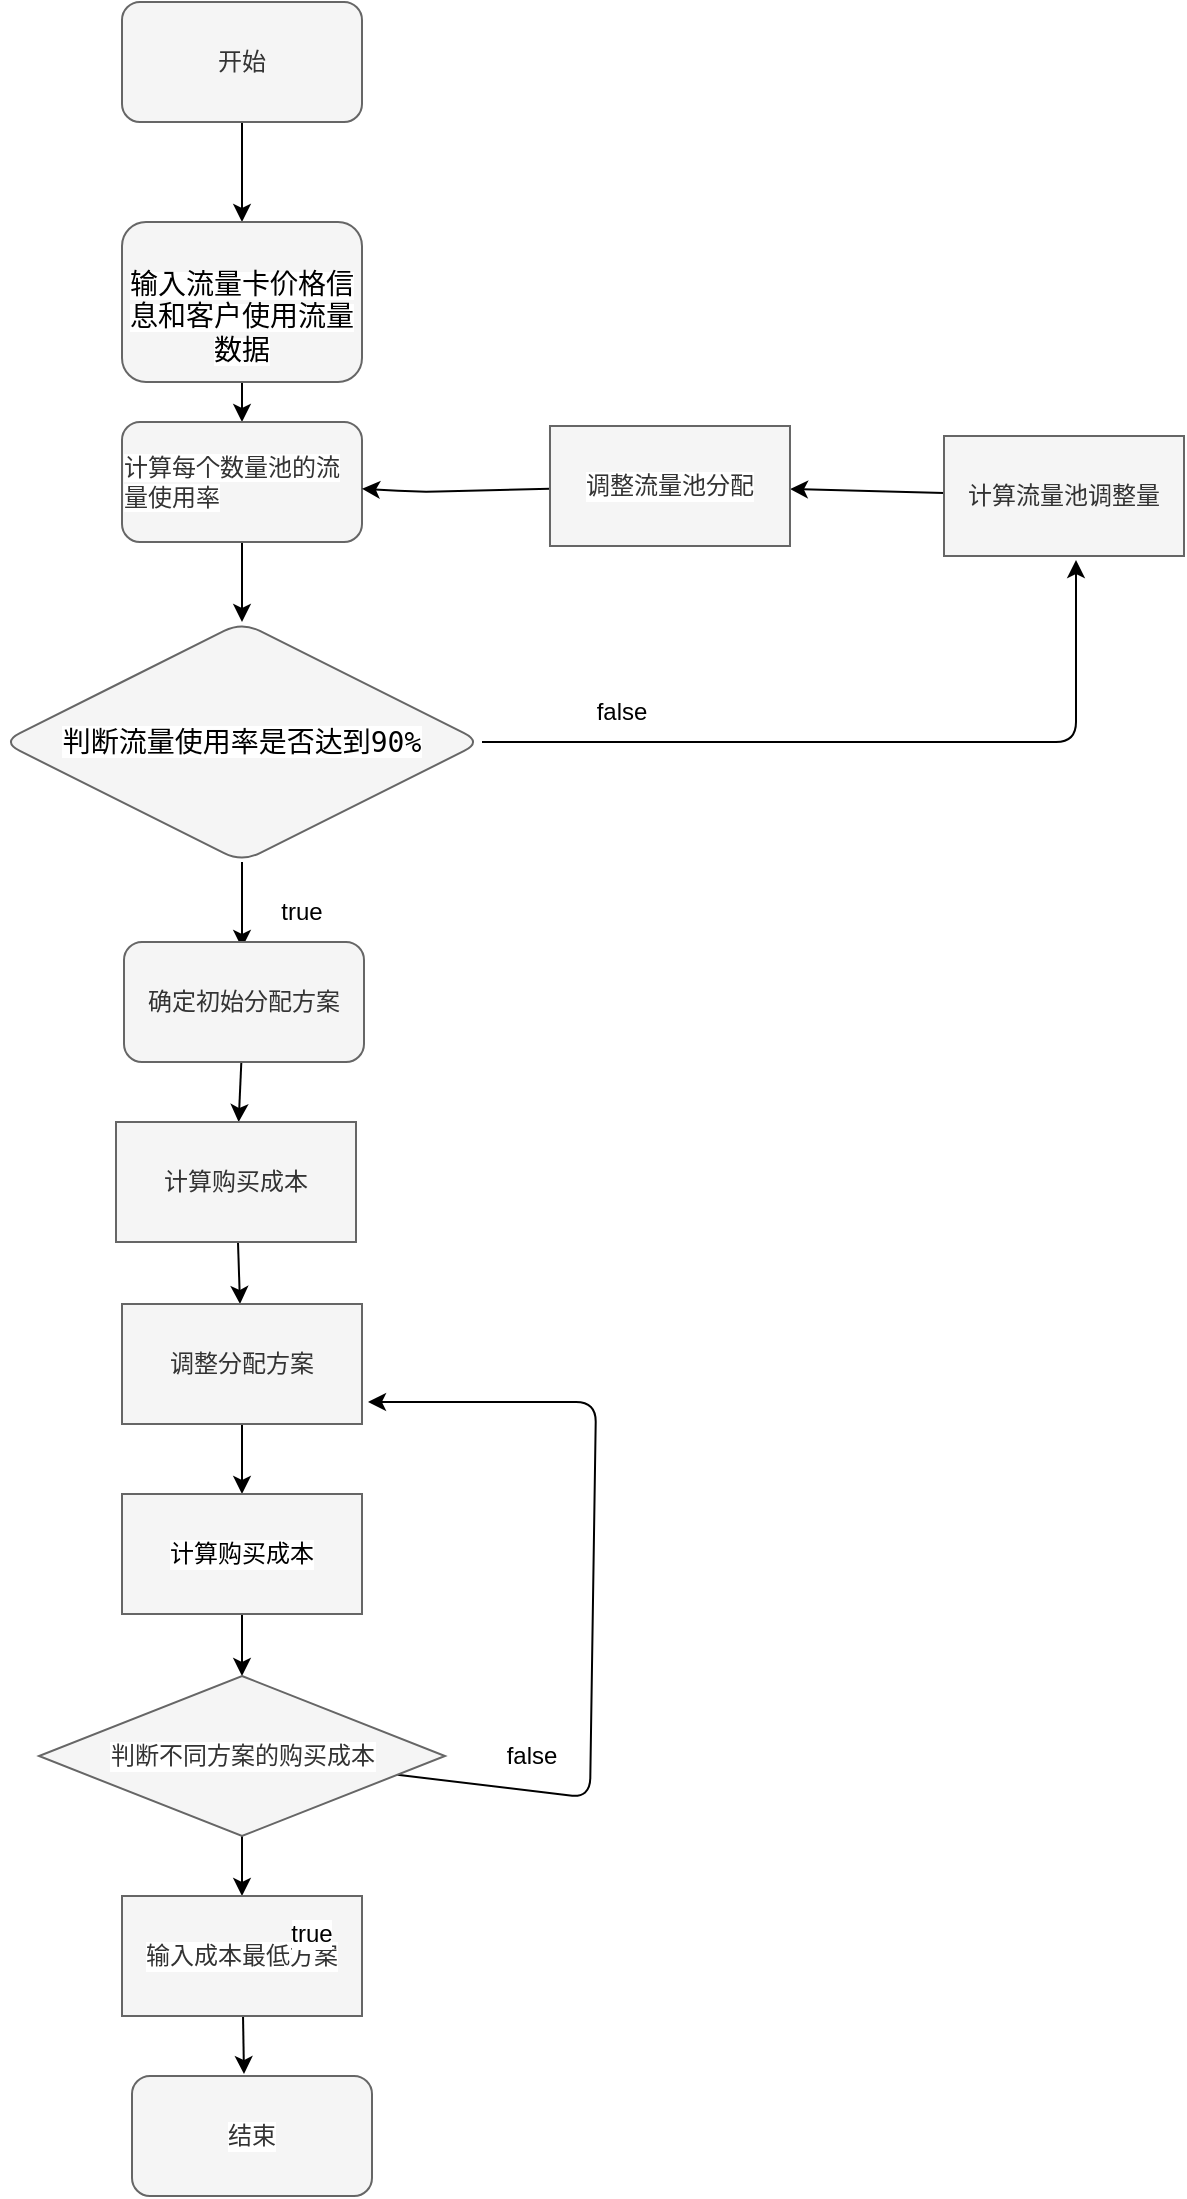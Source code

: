 <mxfile>
    <diagram id="cskcsn7dajxOAYgAKOuq" name="第 1 页">
        <mxGraphModel dx="2197" dy="1211" grid="0" gridSize="10" guides="1" tooltips="1" connect="1" arrows="1" fold="1" page="1" pageScale="1" pageWidth="1200" pageHeight="1600" background="#ffffff" math="0" shadow="0">
            <root>
                <mxCell id="0"/>
                <mxCell id="1" parent="0"/>
                <mxCell id="3" style="edgeStyle=none;html=1;strokeColor=#000000;" edge="1" parent="1" source="2" target="4">
                    <mxGeometry relative="1" as="geometry">
                        <mxPoint x="340" y="200" as="targetPoint"/>
                    </mxGeometry>
                </mxCell>
                <mxCell id="2" value="开始" style="rounded=1;whiteSpace=wrap;html=1;fillColor=#f5f5f5;fontColor=#333333;strokeColor=#666666;" vertex="1" parent="1">
                    <mxGeometry x="280" y="70" width="120" height="60" as="geometry"/>
                </mxCell>
                <mxCell id="5" style="edgeStyle=none;html=1;strokeColor=#000000;" edge="1" parent="1" source="4" target="6">
                    <mxGeometry relative="1" as="geometry">
                        <mxPoint x="340" y="310" as="targetPoint"/>
                    </mxGeometry>
                </mxCell>
                <mxCell id="4" value="&lt;span style=&quot;background-color: rgb(255, 255, 255);&quot;&gt;&lt;font color=&quot;#000000&quot;&gt;&lt;br&gt;&lt;span style=&quot;font-family: &amp;quot;Söhne Mono&amp;quot;, Monaco, &amp;quot;Andale Mono&amp;quot;, &amp;quot;Ubuntu Mono&amp;quot;, monospace; font-size: 14px; font-style: normal; font-variant-ligatures: normal; font-variant-caps: normal; font-weight: 400; letter-spacing: normal; orphans: 2; text-align: left; text-indent: 0px; text-transform: none; widows: 2; word-spacing: 0px; -webkit-text-stroke-width: 0px; text-decoration-thickness: initial; text-decoration-style: initial; text-decoration-color: initial; float: none; display: inline !important;&quot;&gt;输入流量卡价格信息和客户使用流量数据&lt;/span&gt;&lt;br&gt;&lt;/font&gt;&lt;/span&gt;" style="rounded=1;whiteSpace=wrap;html=1;fillColor=#f5f5f5;fontColor=#333333;strokeColor=#666666;" vertex="1" parent="1">
                    <mxGeometry x="280" y="180" width="120" height="80" as="geometry"/>
                </mxCell>
                <mxCell id="7" style="edgeStyle=none;html=1;strokeColor=#000000;" edge="1" parent="1" source="6" target="8">
                    <mxGeometry relative="1" as="geometry">
                        <mxPoint x="340" y="390" as="targetPoint"/>
                    </mxGeometry>
                </mxCell>
                <mxCell id="6" value="&lt;div style=&quot;text-align: left;&quot;&gt;&lt;span style=&quot;background-color: rgb(255, 255, 255);&quot;&gt;计算每个数量池的流量使用率&lt;/span&gt;&lt;/div&gt;" style="rounded=1;whiteSpace=wrap;html=1;fillColor=#f5f5f5;fontColor=#333333;strokeColor=#666666;" vertex="1" parent="1">
                    <mxGeometry x="280" y="280" width="120" height="60" as="geometry"/>
                </mxCell>
                <mxCell id="9" style="edgeStyle=none;html=1;strokeColor=#000000;" edge="1" parent="1" source="8">
                    <mxGeometry relative="1" as="geometry">
                        <mxPoint x="340" y="543" as="targetPoint"/>
                    </mxGeometry>
                </mxCell>
                <mxCell id="10" style="edgeStyle=none;html=1;strokeColor=#000000;" edge="1" parent="1" source="8">
                    <mxGeometry relative="1" as="geometry">
                        <mxPoint x="757" y="349" as="targetPoint"/>
                        <Array as="points">
                            <mxPoint x="757" y="440"/>
                        </Array>
                    </mxGeometry>
                </mxCell>
                <mxCell id="8" value="&lt;span style=&quot;font-family: &amp;quot;Söhne Mono&amp;quot;, Monaco, &amp;quot;Andale Mono&amp;quot;, &amp;quot;Ubuntu Mono&amp;quot;, monospace; font-size: 14px; text-align: left; background-color: rgb(255, 255, 255);&quot;&gt;&lt;font color=&quot;#000000&quot;&gt;判断流量使用率是否达到90%&lt;/font&gt;&lt;/span&gt;" style="rhombus;whiteSpace=wrap;html=1;fillColor=#f5f5f5;fontColor=#333333;rounded=1;strokeColor=#666666;" vertex="1" parent="1">
                    <mxGeometry x="220" y="380" width="240" height="120" as="geometry"/>
                </mxCell>
                <mxCell id="11" value="&lt;font color=&quot;#000000&quot;&gt;false&lt;/font&gt;" style="text;html=1;strokeColor=none;fillColor=none;align=center;verticalAlign=middle;whiteSpace=wrap;rounded=0;" vertex="1" parent="1">
                    <mxGeometry x="500" y="410" width="60" height="30" as="geometry"/>
                </mxCell>
                <mxCell id="12" value="&lt;font color=&quot;#000000&quot;&gt;true&lt;/font&gt;" style="text;html=1;strokeColor=none;fillColor=none;align=center;verticalAlign=middle;whiteSpace=wrap;rounded=0;" vertex="1" parent="1">
                    <mxGeometry x="340" y="510" width="60" height="30" as="geometry"/>
                </mxCell>
                <mxCell id="32" style="edgeStyle=none;html=1;strokeColor=#000000;fontColor=#000000;" edge="1" parent="1" source="13" target="33">
                    <mxGeometry relative="1" as="geometry">
                        <mxPoint x="625.286" y="317" as="targetPoint"/>
                    </mxGeometry>
                </mxCell>
                <mxCell id="13" value="计算流量池调整量" style="rounded=0;whiteSpace=wrap;html=1;fillColor=#f5f5f5;fontColor=#333333;strokeColor=#666666;" vertex="1" parent="1">
                    <mxGeometry x="691" y="287" width="120" height="60" as="geometry"/>
                </mxCell>
                <mxCell id="15" style="edgeStyle=none;html=1;strokeColor=#000000;" edge="1" parent="1" source="14" target="16">
                    <mxGeometry relative="1" as="geometry">
                        <mxPoint x="340" y="680" as="targetPoint"/>
                    </mxGeometry>
                </mxCell>
                <mxCell id="14" value="确定初始分配方案" style="rounded=1;whiteSpace=wrap;html=1;fillColor=#f5f5f5;fontColor=#333333;strokeColor=#666666;" vertex="1" parent="1">
                    <mxGeometry x="281" y="540" width="120" height="60" as="geometry"/>
                </mxCell>
                <mxCell id="17" style="edgeStyle=none;html=1;strokeColor=#000000;" edge="1" parent="1" source="16" target="18">
                    <mxGeometry relative="1" as="geometry">
                        <mxPoint x="340" y="780" as="targetPoint"/>
                    </mxGeometry>
                </mxCell>
                <mxCell id="16" value="计算购买成本" style="rounded=0;whiteSpace=wrap;html=1;fillColor=#f5f5f5;fontColor=#333333;strokeColor=#666666;" vertex="1" parent="1">
                    <mxGeometry x="277" y="630" width="120" height="60" as="geometry"/>
                </mxCell>
                <mxCell id="19" style="edgeStyle=none;html=1;strokeColor=#000000;fontColor=#FFFFFF;" edge="1" parent="1" source="18" target="20">
                    <mxGeometry relative="1" as="geometry">
                        <mxPoint x="340" y="864.8" as="targetPoint"/>
                    </mxGeometry>
                </mxCell>
                <mxCell id="18" value="调整分配方案" style="rounded=0;whiteSpace=wrap;html=1;fillColor=#f5f5f5;fontColor=#333333;strokeColor=#666666;" vertex="1" parent="1">
                    <mxGeometry x="280" y="721" width="120" height="60" as="geometry"/>
                </mxCell>
                <mxCell id="21" style="edgeStyle=none;html=1;strokeColor=#000000;fontColor=#000000;" edge="1" parent="1" source="20" target="22">
                    <mxGeometry relative="1" as="geometry">
                        <mxPoint x="340" y="936.0" as="targetPoint"/>
                    </mxGeometry>
                </mxCell>
                <mxCell id="20" value="&lt;font color=&quot;#000000&quot;&gt;计算购买成本&lt;/font&gt;" style="rounded=0;whiteSpace=wrap;html=1;labelBackgroundColor=#FFFFFF;fontColor=#333333;fillColor=#f5f5f5;strokeColor=#666666;" vertex="1" parent="1">
                    <mxGeometry x="280" y="816.0" width="120" height="60" as="geometry"/>
                </mxCell>
                <mxCell id="23" style="edgeStyle=none;html=1;strokeColor=#000000;fontColor=#000000;" edge="1" parent="1" source="22">
                    <mxGeometry relative="1" as="geometry">
                        <mxPoint x="403" y="770" as="targetPoint"/>
                        <Array as="points">
                            <mxPoint x="514" y="968"/>
                            <mxPoint x="517" y="770"/>
                        </Array>
                    </mxGeometry>
                </mxCell>
                <mxCell id="26" value="" style="edgeStyle=none;html=1;strokeColor=#000000;fontColor=#000000;" edge="1" parent="1" source="22" target="25">
                    <mxGeometry relative="1" as="geometry"/>
                </mxCell>
                <mxCell id="22" value="判断不同方案的购买成本" style="rhombus;whiteSpace=wrap;html=1;labelBackgroundColor=#FFFFFF;fontColor=#333333;fillColor=#f5f5f5;strokeColor=#666666;" vertex="1" parent="1">
                    <mxGeometry x="238.5" y="907" width="203" height="80" as="geometry"/>
                </mxCell>
                <mxCell id="24" value="false" style="text;html=1;strokeColor=none;fillColor=none;align=center;verticalAlign=middle;whiteSpace=wrap;rounded=0;labelBackgroundColor=#FFFFFF;fontColor=#000000;" vertex="1" parent="1">
                    <mxGeometry x="455" y="932" width="60" height="30" as="geometry"/>
                </mxCell>
                <mxCell id="28" style="edgeStyle=none;html=1;strokeColor=#000000;fontColor=#000000;" edge="1" parent="1" source="25">
                    <mxGeometry relative="1" as="geometry">
                        <mxPoint x="341" y="1106" as="targetPoint"/>
                    </mxGeometry>
                </mxCell>
                <mxCell id="25" value="输入成本最低方案" style="whiteSpace=wrap;html=1;fillColor=#f5f5f5;strokeColor=#666666;fontColor=#333333;labelBackgroundColor=#FFFFFF;" vertex="1" parent="1">
                    <mxGeometry x="280" y="1017" width="120" height="60" as="geometry"/>
                </mxCell>
                <mxCell id="27" value="true" style="text;html=1;strokeColor=none;fillColor=none;align=center;verticalAlign=middle;whiteSpace=wrap;rounded=0;labelBackgroundColor=#FFFFFF;fontColor=#000000;" vertex="1" parent="1">
                    <mxGeometry x="345" y="1021" width="60" height="30" as="geometry"/>
                </mxCell>
                <mxCell id="31" value="结束" style="rounded=1;whiteSpace=wrap;html=1;labelBackgroundColor=#FFFFFF;fontColor=#333333;fillColor=#f5f5f5;strokeColor=#666666;" vertex="1" parent="1">
                    <mxGeometry x="285" y="1107" width="120" height="60" as="geometry"/>
                </mxCell>
                <mxCell id="34" value="" style="edgeStyle=none;html=1;strokeColor=#000000;fontColor=#000000;" edge="1" parent="1" source="33" target="6">
                    <mxGeometry relative="1" as="geometry">
                        <Array as="points">
                            <mxPoint x="428" y="315"/>
                        </Array>
                    </mxGeometry>
                </mxCell>
                <mxCell id="33" value="调整流量池分配" style="rounded=0;whiteSpace=wrap;html=1;labelBackgroundColor=#FFFFFF;fontColor=#333333;fillColor=#f5f5f5;strokeColor=#666666;" vertex="1" parent="1">
                    <mxGeometry x="493.996" y="282" width="120" height="60" as="geometry"/>
                </mxCell>
            </root>
        </mxGraphModel>
    </diagram>
    <diagram id="LIYXERXqcqzOtAVvcbPR" name="第 2 页">
        <mxGraphModel dx="1428" dy="787" grid="0" gridSize="10" guides="1" tooltips="1" connect="1" arrows="1" fold="1" page="1" pageScale="1" pageWidth="1200" pageHeight="1600" math="0" shadow="0">
            <root>
                <mxCell id="0"/>
                <mxCell id="1" parent="0"/>
            </root>
        </mxGraphModel>
    </diagram>
</mxfile>
